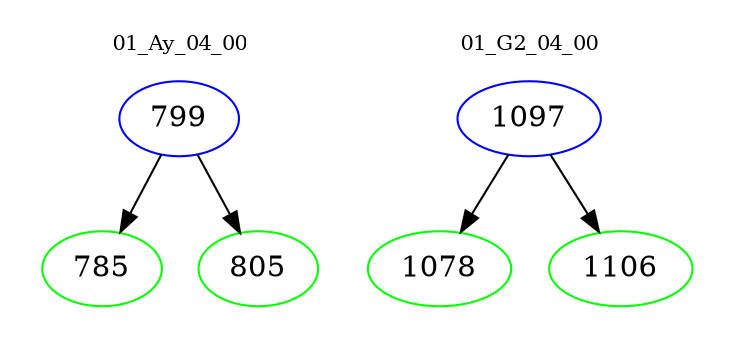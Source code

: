 digraph{
subgraph cluster_0 {
color = white
label = "01_Ay_04_00";
fontsize=10;
T0_799 [label="799", color="blue"]
T0_799 -> T0_785 [color="black"]
T0_785 [label="785", color="green"]
T0_799 -> T0_805 [color="black"]
T0_805 [label="805", color="green"]
}
subgraph cluster_1 {
color = white
label = "01_G2_04_00";
fontsize=10;
T1_1097 [label="1097", color="blue"]
T1_1097 -> T1_1078 [color="black"]
T1_1078 [label="1078", color="green"]
T1_1097 -> T1_1106 [color="black"]
T1_1106 [label="1106", color="green"]
}
}
